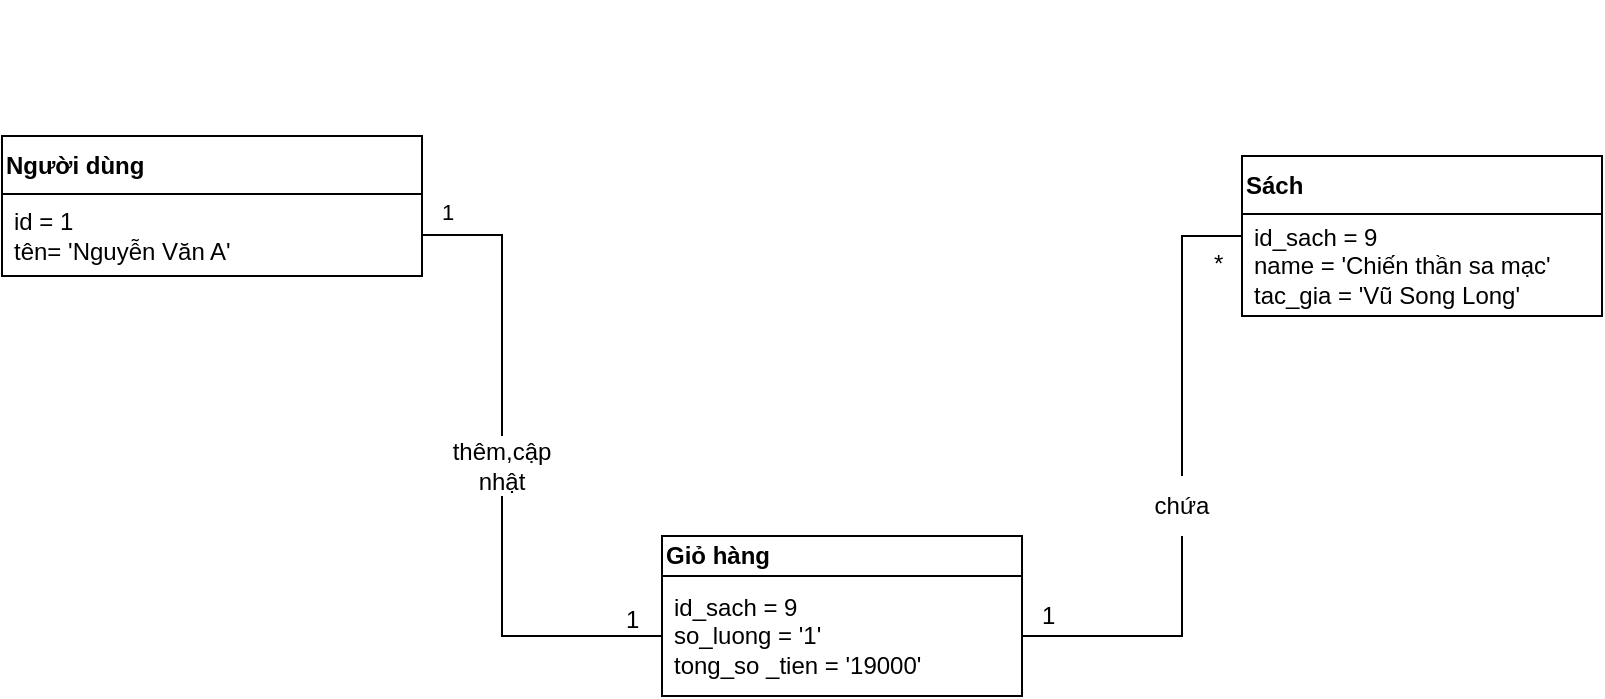 <mxfile version="27.0.6">
  <diagram name="Trang-1" id="p-AaW_fg5K8r-M7C0UEP">
    <mxGraphModel dx="770" dy="930" grid="1" gridSize="10" guides="1" tooltips="1" connect="1" arrows="1" fold="1" page="1" pageScale="1" pageWidth="827" pageHeight="1169" math="0" shadow="0">
      <root>
        <mxCell id="0" />
        <mxCell id="1" parent="0" />
        <mxCell id="jGcpJ4L4iB1kGS2EZdsp-4" value="Người dùng" style="swimlane;fontStyle=1;align=left;verticalAlign=middle;childLayout=stackLayout;horizontal=1;startSize=29;horizontalStack=0;resizeParent=1;resizeParentMax=0;resizeLast=0;collapsible=0;marginBottom=0;html=1;whiteSpace=wrap;" parent="1" vertex="1">
          <mxGeometry x="110" y="160" width="210" height="70" as="geometry" />
        </mxCell>
        <mxCell id="jGcpJ4L4iB1kGS2EZdsp-6" value="id = 1&lt;div&gt;tên= &#39;Nguyễn Văn A&#39;&lt;/div&gt;" style="text;html=1;strokeColor=none;fillColor=none;align=left;verticalAlign=middle;spacingLeft=4;spacingRight=4;overflow=hidden;rotatable=0;points=[[0,0.5],[1,0.5]];portConstraint=eastwest;whiteSpace=wrap;" parent="jGcpJ4L4iB1kGS2EZdsp-4" vertex="1">
          <mxGeometry y="29" width="210" height="41" as="geometry" />
        </mxCell>
        <mxCell id="SokqTSgsTaMbX1U8fRO0-21" style="endArrow=none;edgeStyle=orthogonalEdgeStyle;rounded=0;orthogonalLoop=1;jettySize=auto;html=1;entryX=0;entryY=0.5;entryDx=0;entryDy=0;" edge="1" parent="1" source="SokqTSgsTaMbX1U8fRO0-23" target="SokqTSgsTaMbX1U8fRO0-1">
          <mxGeometry relative="1" as="geometry">
            <Array as="points">
              <mxPoint x="700" y="210" />
            </Array>
          </mxGeometry>
        </mxCell>
        <mxCell id="jGcpJ4L4iB1kGS2EZdsp-1" value="Giỏ hàng" style="swimlane;fontStyle=1;align=left;verticalAlign=middle;childLayout=stackLayout;horizontal=1;startSize=20;horizontalStack=0;resizeParent=1;resizeParentMax=0;resizeLast=0;collapsible=0;marginBottom=0;html=1;whiteSpace=wrap;" parent="1" vertex="1">
          <mxGeometry x="440" y="360" width="180" height="80" as="geometry" />
        </mxCell>
        <mxCell id="jGcpJ4L4iB1kGS2EZdsp-2" value="id_sach = 9&lt;div&gt;so_luong = &#39;1&#39;&lt;/div&gt;&lt;div&gt;tong_so _tien = &#39;19000&#39;&lt;/div&gt;" style="text;html=1;strokeColor=none;fillColor=none;align=left;verticalAlign=middle;spacingLeft=4;spacingRight=4;overflow=hidden;rotatable=0;points=[[0,0.5],[1,0.5]];portConstraint=eastwest;whiteSpace=wrap;" parent="jGcpJ4L4iB1kGS2EZdsp-1" vertex="1">
          <mxGeometry y="20" width="180" height="60" as="geometry" />
        </mxCell>
        <mxCell id="SokqTSgsTaMbX1U8fRO0-1" value="Sách" style="swimlane;fontStyle=1;align=left;verticalAlign=middle;childLayout=stackLayout;horizontal=1;startSize=29;horizontalStack=0;resizeParent=1;resizeParentMax=0;resizeLast=0;collapsible=0;marginBottom=0;html=1;whiteSpace=wrap;" vertex="1" parent="1">
          <mxGeometry x="730" y="170" width="180" height="80" as="geometry" />
        </mxCell>
        <mxCell id="SokqTSgsTaMbX1U8fRO0-3" value="id_sach = 9&lt;div&gt;name = &#39;Chiến thần sa mạc&#39;&lt;/div&gt;&lt;div&gt;tac_gia = &#39;Vũ Song Long&#39;&lt;/div&gt;" style="text;html=1;strokeColor=none;fillColor=none;align=left;verticalAlign=middle;spacingLeft=4;spacingRight=4;overflow=hidden;rotatable=0;points=[[0,0.5],[1,0.5]];portConstraint=eastwest;whiteSpace=wrap;" vertex="1" parent="SokqTSgsTaMbX1U8fRO0-1">
          <mxGeometry y="29" width="180" height="51" as="geometry" />
        </mxCell>
        <mxCell id="SokqTSgsTaMbX1U8fRO0-4" value="" style="endArrow=none;html=1;edgeStyle=orthogonalEdgeStyle;rounded=0;entryX=1;entryY=0.5;entryDx=0;entryDy=0;" edge="1" parent="1" source="SokqTSgsTaMbX1U8fRO0-8" target="jGcpJ4L4iB1kGS2EZdsp-6">
          <mxGeometry relative="1" as="geometry">
            <mxPoint x="420" y="320" as="sourcePoint" />
            <mxPoint x="370" y="110" as="targetPoint" />
          </mxGeometry>
        </mxCell>
        <mxCell id="SokqTSgsTaMbX1U8fRO0-9" value="" style="endArrow=none;html=1;edgeStyle=orthogonalEdgeStyle;rounded=0;exitX=0;exitY=0.5;exitDx=0;exitDy=0;" edge="1" parent="1" source="jGcpJ4L4iB1kGS2EZdsp-2" target="SokqTSgsTaMbX1U8fRO0-8">
          <mxGeometry relative="1" as="geometry">
            <mxPoint x="490" y="427.5" as="sourcePoint" />
            <mxPoint x="370" y="120" as="targetPoint" />
          </mxGeometry>
        </mxCell>
        <mxCell id="SokqTSgsTaMbX1U8fRO0-10" value="&lt;span style=&quot;font-size: 12px;&quot;&gt;1&lt;/span&gt;" style="edgeLabel;resizable=0;html=1;align=left;verticalAlign=bottom;" connectable="0" vertex="1" parent="SokqTSgsTaMbX1U8fRO0-9">
          <mxGeometry x="-1" relative="1" as="geometry">
            <mxPoint x="-20" as="offset" />
          </mxGeometry>
        </mxCell>
        <mxCell id="SokqTSgsTaMbX1U8fRO0-8" value="thêm,cập nhật" style="text;html=1;align=center;verticalAlign=middle;whiteSpace=wrap;rounded=0;" vertex="1" parent="1">
          <mxGeometry x="330" y="310" width="60" height="30" as="geometry" />
        </mxCell>
        <mxCell id="SokqTSgsTaMbX1U8fRO0-16" value="1" style="edgeLabel;resizable=0;html=1;align=left;verticalAlign=bottom;" connectable="0" vertex="1" parent="1">
          <mxGeometry x="431" y="92" as="geometry">
            <mxPoint x="-103" y="114" as="offset" />
          </mxGeometry>
        </mxCell>
        <mxCell id="SokqTSgsTaMbX1U8fRO0-22" value="" style="endArrow=none;rounded=0;orthogonalLoop=1;jettySize=auto;html=1;entryX=0.5;entryY=1;entryDx=0;entryDy=0;edgeStyle=elbowEdgeStyle;exitX=1;exitY=0.5;exitDx=0;exitDy=0;elbow=vertical;" edge="1" parent="1" source="jGcpJ4L4iB1kGS2EZdsp-2" target="SokqTSgsTaMbX1U8fRO0-23">
          <mxGeometry relative="1" as="geometry">
            <mxPoint x="660" y="400" as="sourcePoint" />
            <mxPoint x="750" y="340" as="targetPoint" />
            <Array as="points">
              <mxPoint x="690" y="410" />
            </Array>
          </mxGeometry>
        </mxCell>
        <mxCell id="SokqTSgsTaMbX1U8fRO0-23" value="chứa" style="text;html=1;align=center;verticalAlign=middle;whiteSpace=wrap;rounded=0;" vertex="1" parent="1">
          <mxGeometry x="670" y="330" width="60" height="30" as="geometry" />
        </mxCell>
        <mxCell id="SokqTSgsTaMbX1U8fRO0-25" value="&lt;span style=&quot;font-size: 12px;&quot;&gt;1&lt;/span&gt;" style="edgeLabel;resizable=0;html=1;align=left;verticalAlign=bottom;" connectable="0" vertex="1" parent="1">
          <mxGeometry x="628" y="408" as="geometry" />
        </mxCell>
        <mxCell id="SokqTSgsTaMbX1U8fRO0-28" value="&lt;span style=&quot;font-size: 12px;&quot;&gt;*&lt;/span&gt;" style="edgeLabel;resizable=0;html=1;align=left;verticalAlign=bottom;" connectable="0" vertex="1" parent="1">
          <mxGeometry x="718" y="219" as="geometry">
            <mxPoint x="-4" y="13" as="offset" />
          </mxGeometry>
        </mxCell>
      </root>
    </mxGraphModel>
  </diagram>
</mxfile>
